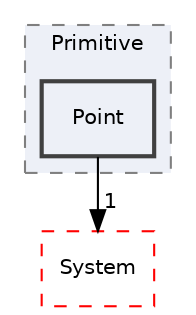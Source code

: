 digraph "C:/Users/shiih/Desktop/kiyosumi/DX11Template/Source/D3D11/Primitive/Point"
{
 // LATEX_PDF_SIZE
  edge [fontname="Helvetica",fontsize="10",labelfontname="Helvetica",labelfontsize="10"];
  node [fontname="Helvetica",fontsize="10",shape=record];
  compound=true
  subgraph clusterdir_09d999a739c20878724d8cc552d8be26 {
    graph [ bgcolor="#edf0f7", pencolor="grey50", style="filled,dashed,", label="Primitive", fontname="Helvetica", fontsize="10", URL="dir_09d999a739c20878724d8cc552d8be26.html"]
  dir_98676838a1a59aee3719c3ffe679cfb9 [shape=box, label="Point", style="filled,bold,", fillcolor="#edf0f7", color="grey25", URL="dir_98676838a1a59aee3719c3ffe679cfb9.html"];
  }
  dir_86602465ad759445696399282595f21f [shape=box, label="System", style="dashed,", fillcolor="#edf0f7", color="red", URL="dir_86602465ad759445696399282595f21f.html"];
  dir_98676838a1a59aee3719c3ffe679cfb9->dir_86602465ad759445696399282595f21f [headlabel="1", labeldistance=1.5 headhref="dir_000010_000015.html"];
}
